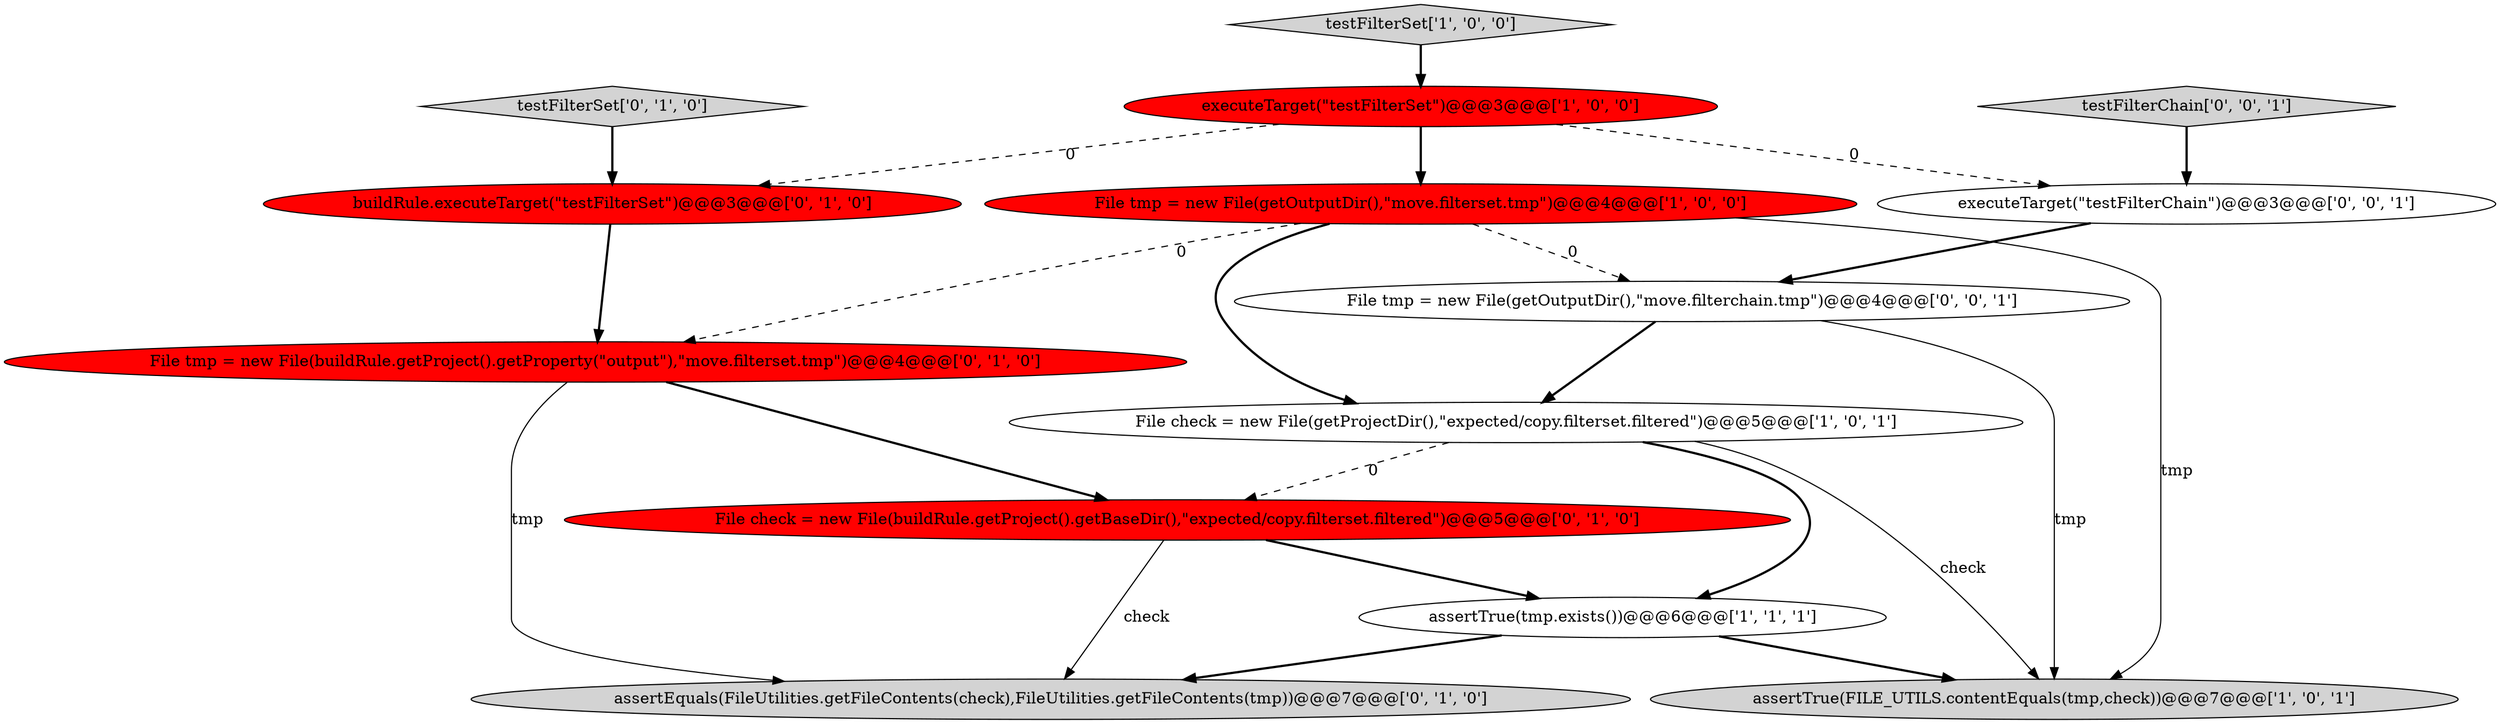 digraph {
4 [style = filled, label = "File tmp = new File(getOutputDir(),\"move.filterset.tmp\")@@@4@@@['1', '0', '0']", fillcolor = red, shape = ellipse image = "AAA1AAABBB1BBB"];
10 [style = filled, label = "File check = new File(buildRule.getProject().getBaseDir(),\"expected/copy.filterset.filtered\")@@@5@@@['0', '1', '0']", fillcolor = red, shape = ellipse image = "AAA1AAABBB2BBB"];
8 [style = filled, label = "File tmp = new File(buildRule.getProject().getProperty(\"output\"),\"move.filterset.tmp\")@@@4@@@['0', '1', '0']", fillcolor = red, shape = ellipse image = "AAA1AAABBB2BBB"];
9 [style = filled, label = "assertEquals(FileUtilities.getFileContents(check),FileUtilities.getFileContents(tmp))@@@7@@@['0', '1', '0']", fillcolor = lightgray, shape = ellipse image = "AAA0AAABBB2BBB"];
13 [style = filled, label = "executeTarget(\"testFilterChain\")@@@3@@@['0', '0', '1']", fillcolor = white, shape = ellipse image = "AAA0AAABBB3BBB"];
7 [style = filled, label = "testFilterSet['0', '1', '0']", fillcolor = lightgray, shape = diamond image = "AAA0AAABBB2BBB"];
1 [style = filled, label = "File check = new File(getProjectDir(),\"expected/copy.filterset.filtered\")@@@5@@@['1', '0', '1']", fillcolor = white, shape = ellipse image = "AAA0AAABBB1BBB"];
6 [style = filled, label = "buildRule.executeTarget(\"testFilterSet\")@@@3@@@['0', '1', '0']", fillcolor = red, shape = ellipse image = "AAA1AAABBB2BBB"];
11 [style = filled, label = "File tmp = new File(getOutputDir(),\"move.filterchain.tmp\")@@@4@@@['0', '0', '1']", fillcolor = white, shape = ellipse image = "AAA0AAABBB3BBB"];
12 [style = filled, label = "testFilterChain['0', '0', '1']", fillcolor = lightgray, shape = diamond image = "AAA0AAABBB3BBB"];
2 [style = filled, label = "executeTarget(\"testFilterSet\")@@@3@@@['1', '0', '0']", fillcolor = red, shape = ellipse image = "AAA1AAABBB1BBB"];
5 [style = filled, label = "testFilterSet['1', '0', '0']", fillcolor = lightgray, shape = diamond image = "AAA0AAABBB1BBB"];
3 [style = filled, label = "assertTrue(FILE_UTILS.contentEquals(tmp,check))@@@7@@@['1', '0', '1']", fillcolor = lightgray, shape = ellipse image = "AAA0AAABBB1BBB"];
0 [style = filled, label = "assertTrue(tmp.exists())@@@6@@@['1', '1', '1']", fillcolor = white, shape = ellipse image = "AAA0AAABBB1BBB"];
0->3 [style = bold, label=""];
8->10 [style = bold, label=""];
0->9 [style = bold, label=""];
11->1 [style = bold, label=""];
11->3 [style = solid, label="tmp"];
1->0 [style = bold, label=""];
1->10 [style = dashed, label="0"];
2->4 [style = bold, label=""];
13->11 [style = bold, label=""];
12->13 [style = bold, label=""];
5->2 [style = bold, label=""];
2->13 [style = dashed, label="0"];
10->0 [style = bold, label=""];
7->6 [style = bold, label=""];
6->8 [style = bold, label=""];
1->3 [style = solid, label="check"];
4->8 [style = dashed, label="0"];
2->6 [style = dashed, label="0"];
4->3 [style = solid, label="tmp"];
4->1 [style = bold, label=""];
8->9 [style = solid, label="tmp"];
10->9 [style = solid, label="check"];
4->11 [style = dashed, label="0"];
}
